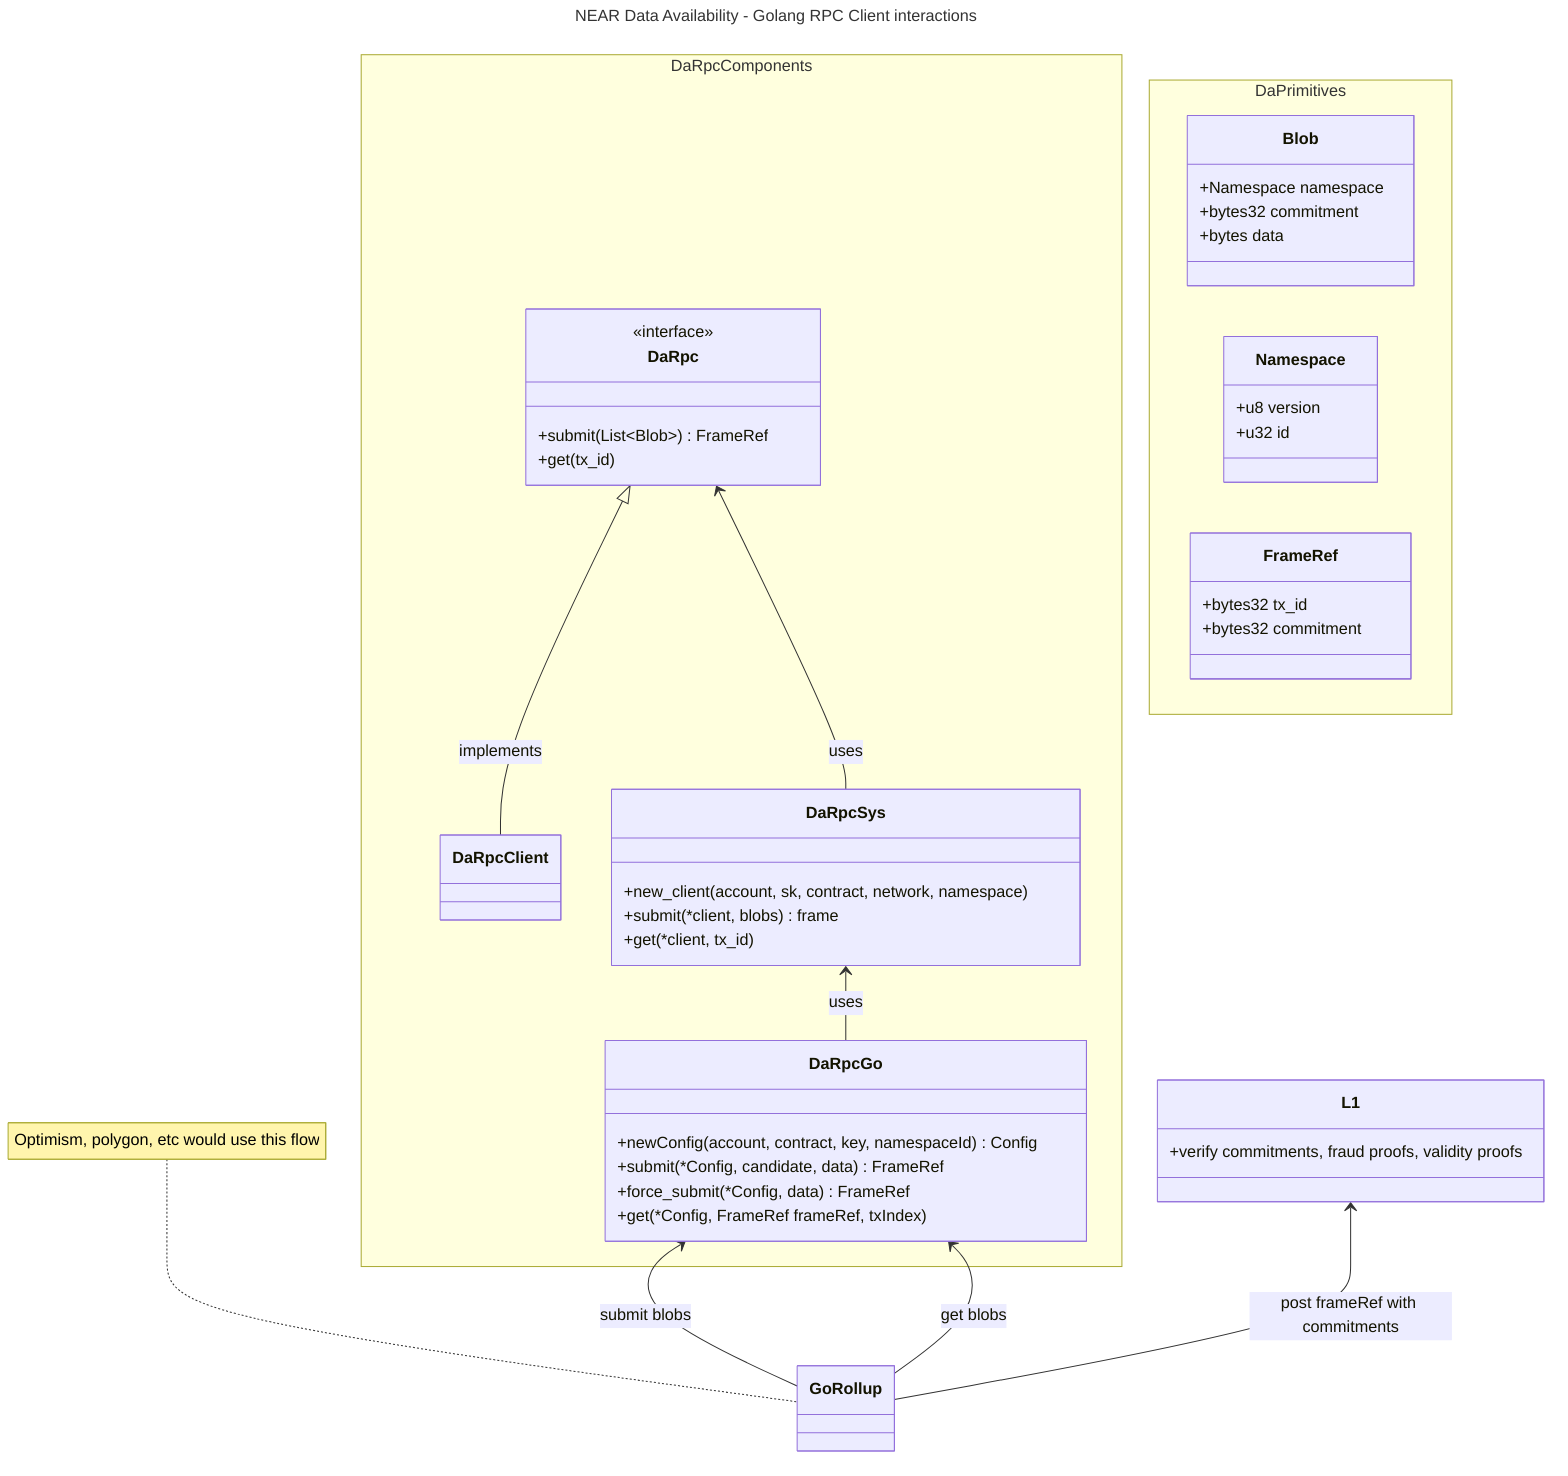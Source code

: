 ---
title: NEAR Data Availability - Golang RPC Client interactions
description: Flow for optimism, polygon, etc
---
classDiagram

    namespace DaRpcComponents {
        
        class DaRpcClient

        class DaRpc{
            <<interface>>
            +submit(List~Blob~) FrameRef
            +get(tx_id)
        }


        class DaRpcSys{
            +new_client(account, sk, contract, network, namespace)
            +submit(*client, blobs) frame
            +get(*client, tx_id)
        }

        class DaRpcGo {
            +newConfig(account, contract, key, namespaceId) Config
            +submit(*Config, candidate, data) FrameRef
            +force_submit(*Config, data) FrameRef
            +get(*Config, FrameRef frameRef, txIndex)
        }
    }

    namespace DaPrimitives {
        class Blob{
            +Namespace namespace
            +bytes32 commitment
            +bytes data
        }

        class Namespace {
            +u8 version
            +u32 id
        }

        class FrameRef {
            +bytes32 tx_id
            +bytes32 commitment
        }
    }
    
    

    DaRpc <|-- DaRpcClient : implements
    DaRpc >-- DaRpcSys : uses
    DaRpcSys >-- DaRpcGo : uses


    DaRpcGo >-- GoRollup : submit blobs
    DaRpcGo >-- GoRollup : get blobs

    class L1
    L1 : +verify commitments, fraud proofs, validity proofs
    L1 >-- GoRollup : post frameRef with commitments
    

    note for GoRollup "Optimism, polygon, etc would use this flow"